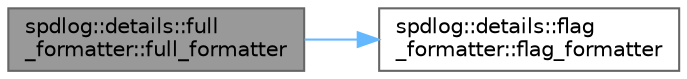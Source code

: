 digraph "spdlog::details::full_formatter::full_formatter"
{
 // LATEX_PDF_SIZE
  bgcolor="transparent";
  edge [fontname=Helvetica,fontsize=10,labelfontname=Helvetica,labelfontsize=10];
  node [fontname=Helvetica,fontsize=10,shape=box,height=0.2,width=0.4];
  rankdir="LR";
  Node1 [id="Node000001",label="spdlog::details::full\l_formatter::full_formatter",height=0.2,width=0.4,color="gray40", fillcolor="grey60", style="filled", fontcolor="black",tooltip=" "];
  Node1 -> Node2 [id="edge2_Node000001_Node000002",color="steelblue1",style="solid",tooltip=" "];
  Node2 [id="Node000002",label="spdlog::details::flag\l_formatter::flag_formatter",height=0.2,width=0.4,color="grey40", fillcolor="white", style="filled",URL="$classspdlog_1_1details_1_1flag__formatter.html#a7f775ab8ad4027546c3490f2f299bf43",tooltip=" "];
}
